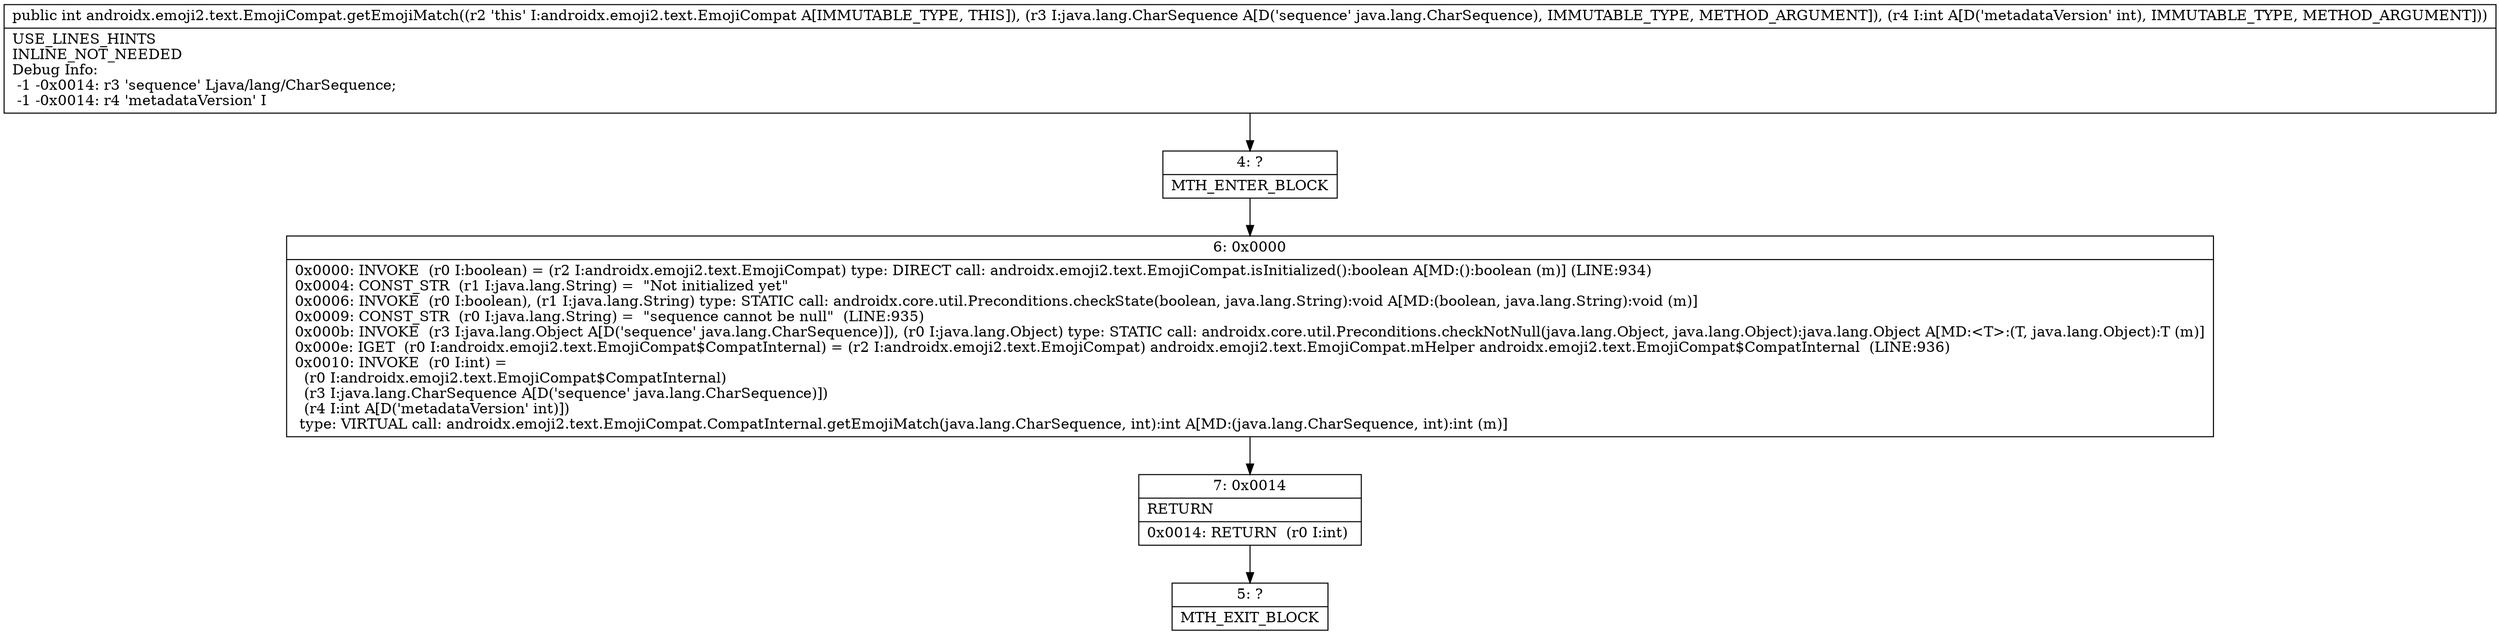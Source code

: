 digraph "CFG forandroidx.emoji2.text.EmojiCompat.getEmojiMatch(Ljava\/lang\/CharSequence;I)I" {
Node_4 [shape=record,label="{4\:\ ?|MTH_ENTER_BLOCK\l}"];
Node_6 [shape=record,label="{6\:\ 0x0000|0x0000: INVOKE  (r0 I:boolean) = (r2 I:androidx.emoji2.text.EmojiCompat) type: DIRECT call: androidx.emoji2.text.EmojiCompat.isInitialized():boolean A[MD:():boolean (m)] (LINE:934)\l0x0004: CONST_STR  (r1 I:java.lang.String) =  \"Not initialized yet\" \l0x0006: INVOKE  (r0 I:boolean), (r1 I:java.lang.String) type: STATIC call: androidx.core.util.Preconditions.checkState(boolean, java.lang.String):void A[MD:(boolean, java.lang.String):void (m)]\l0x0009: CONST_STR  (r0 I:java.lang.String) =  \"sequence cannot be null\"  (LINE:935)\l0x000b: INVOKE  (r3 I:java.lang.Object A[D('sequence' java.lang.CharSequence)]), (r0 I:java.lang.Object) type: STATIC call: androidx.core.util.Preconditions.checkNotNull(java.lang.Object, java.lang.Object):java.lang.Object A[MD:\<T\>:(T, java.lang.Object):T (m)]\l0x000e: IGET  (r0 I:androidx.emoji2.text.EmojiCompat$CompatInternal) = (r2 I:androidx.emoji2.text.EmojiCompat) androidx.emoji2.text.EmojiCompat.mHelper androidx.emoji2.text.EmojiCompat$CompatInternal  (LINE:936)\l0x0010: INVOKE  (r0 I:int) = \l  (r0 I:androidx.emoji2.text.EmojiCompat$CompatInternal)\l  (r3 I:java.lang.CharSequence A[D('sequence' java.lang.CharSequence)])\l  (r4 I:int A[D('metadataVersion' int)])\l type: VIRTUAL call: androidx.emoji2.text.EmojiCompat.CompatInternal.getEmojiMatch(java.lang.CharSequence, int):int A[MD:(java.lang.CharSequence, int):int (m)]\l}"];
Node_7 [shape=record,label="{7\:\ 0x0014|RETURN\l|0x0014: RETURN  (r0 I:int) \l}"];
Node_5 [shape=record,label="{5\:\ ?|MTH_EXIT_BLOCK\l}"];
MethodNode[shape=record,label="{public int androidx.emoji2.text.EmojiCompat.getEmojiMatch((r2 'this' I:androidx.emoji2.text.EmojiCompat A[IMMUTABLE_TYPE, THIS]), (r3 I:java.lang.CharSequence A[D('sequence' java.lang.CharSequence), IMMUTABLE_TYPE, METHOD_ARGUMENT]), (r4 I:int A[D('metadataVersion' int), IMMUTABLE_TYPE, METHOD_ARGUMENT]))  | USE_LINES_HINTS\lINLINE_NOT_NEEDED\lDebug Info:\l  \-1 \-0x0014: r3 'sequence' Ljava\/lang\/CharSequence;\l  \-1 \-0x0014: r4 'metadataVersion' I\l}"];
MethodNode -> Node_4;Node_4 -> Node_6;
Node_6 -> Node_7;
Node_7 -> Node_5;
}

